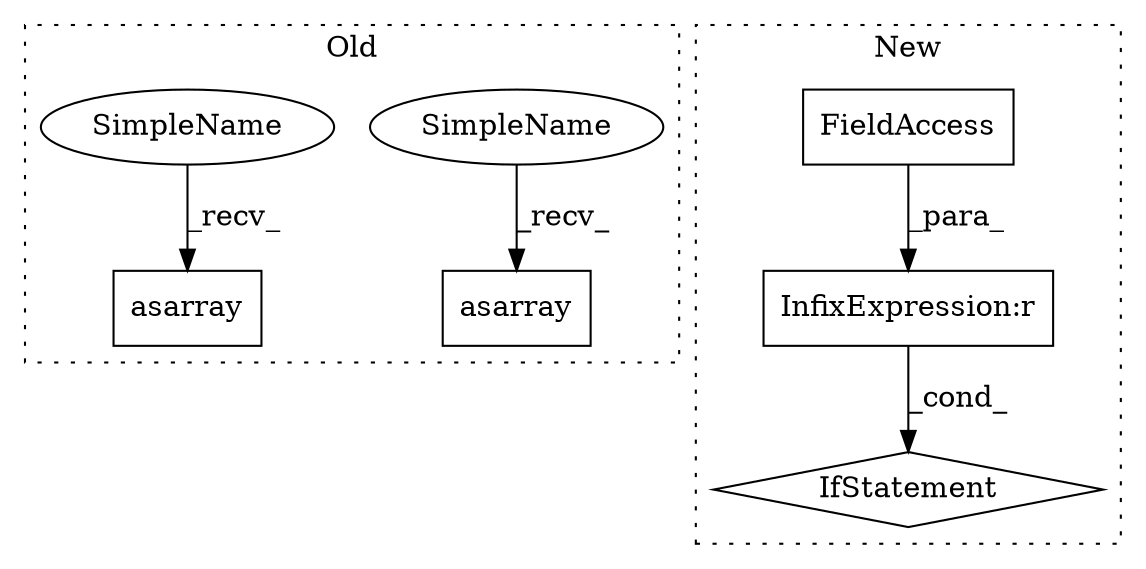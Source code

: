 digraph G {
subgraph cluster0 {
1 [label="asarray" a="32" s="14632,14679" l="8,1" shape="box"];
4 [label="asarray" a="32" s="14955,14966" l="8,1" shape="box"];
6 [label="SimpleName" a="42" s="14949" l="5" shape="ellipse"];
7 [label="SimpleName" a="42" s="14626" l="5" shape="ellipse"];
label = "Old";
style="dotted";
}
subgraph cluster1 {
2 [label="IfStatement" a="25" s="14193,14223" l="4,2" shape="diamond"];
3 [label="InfixExpression:r" a="27" s="14215" l="4" shape="box"];
5 [label="FieldAccess" a="22" s="14197" l="18" shape="box"];
label = "New";
style="dotted";
}
3 -> 2 [label="_cond_"];
5 -> 3 [label="_para_"];
6 -> 4 [label="_recv_"];
7 -> 1 [label="_recv_"];
}